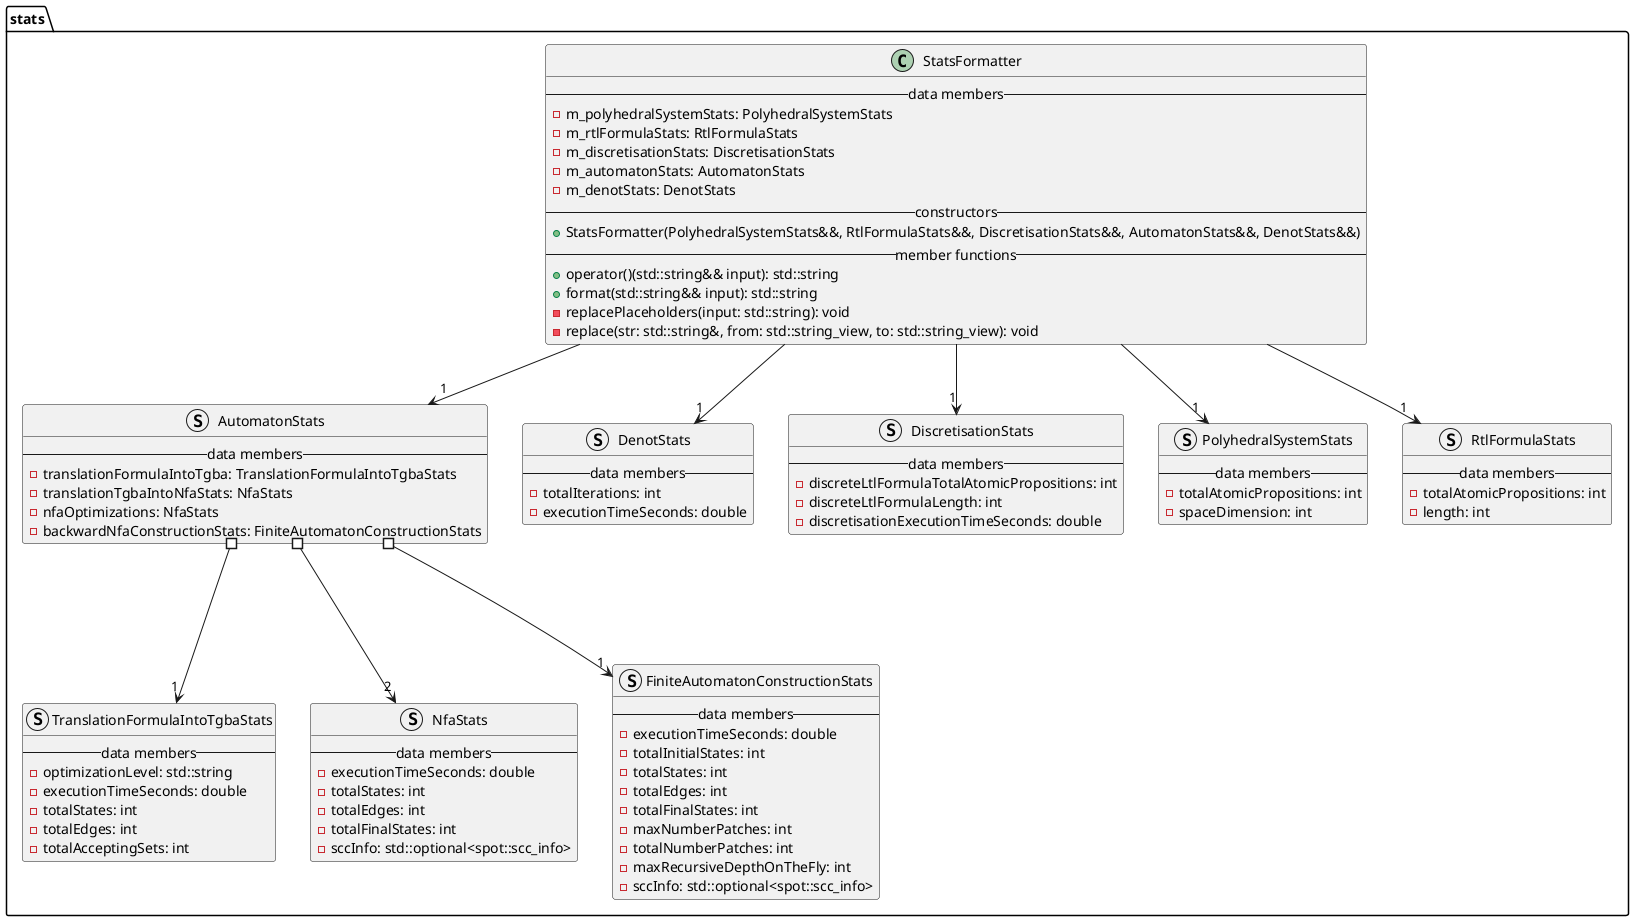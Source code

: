 @startuml

package stats {
    struct AutomatonStats {
        --data members--
        -translationFormulaIntoTgba: TranslationFormulaIntoTgbaStats
        -translationTgbaIntoNfaStats: NfaStats
        -nfaOptimizations: NfaStats
        -backwardNfaConstructionStats: FiniteAutomatonConstructionStats
    }

    struct TranslationFormulaIntoTgbaStats {
        --data members--
        -optimizationLevel: std::string
        -executionTimeSeconds: double
        -totalStates: int
        -totalEdges: int
        -totalAcceptingSets: int
    }

    struct NfaStats {
        --data members--
        -executionTimeSeconds: double
        -totalStates: int
        -totalEdges: int
        -totalFinalStates: int
        -sccInfo: std::optional<spot::scc_info>
    }

    struct FiniteAutomatonConstructionStats {
        --data members--
        -executionTimeSeconds: double
        -totalInitialStates: int
        -totalStates: int
        -totalEdges: int
        -totalFinalStates: int
        -maxNumberPatches: int
        -totalNumberPatches: int
        -maxRecursiveDepthOnTheFly: int
        -sccInfo: std::optional<spot::scc_info>
    }

    struct DenotStats {
        --data members--
        -totalIterations: int
        -executionTimeSeconds: double
    }

    struct DiscretisationStats {
        --data members--
        -discreteLtlFormulaTotalAtomicPropositions: int
        -discreteLtlFormulaLength: int
        -discretisationExecutionTimeSeconds: double
    }

    struct PolyhedralSystemStats {
        --data members--
        -totalAtomicPropositions: int
        -spaceDimension: int
    }

    struct RtlFormulaStats {
        --data members--
        -totalAtomicPropositions: int
        -length: int
    }

    class StatsFormatter {
        --data members--
        -m_polyhedralSystemStats: PolyhedralSystemStats
        -m_rtlFormulaStats: RtlFormulaStats
        -m_discretisationStats: DiscretisationStats
        -m_automatonStats: AutomatonStats
        -m_denotStats: DenotStats
        --constructors--
        +StatsFormatter(PolyhedralSystemStats&&, RtlFormulaStats&&, DiscretisationStats&&, AutomatonStats&&, DenotStats&&)
        --member functions--
        +operator()(std::string&& input): std::string
        +format(std::string&& input): std::string
        -replacePlaceholders(input: std::string): void
        -replace(str: std::string&, from: std::string_view, to: std::string_view): void
    }

    StatsFormatter --> "1" PolyhedralSystemStats
    StatsFormatter --> "1" RtlFormulaStats
    StatsFormatter --> "1" DiscretisationStats
    StatsFormatter --> "1" AutomatonStats
    StatsFormatter --> "1" DenotStats
    AutomatonStats #---> "1" TranslationFormulaIntoTgbaStats
    AutomatonStats #---> "1" FiniteAutomatonConstructionStats
    AutomatonStats #---> "2" NfaStats
}

@enduml
